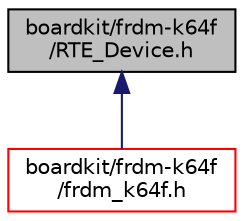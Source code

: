 digraph "boardkit/frdm-k64f/RTE_Device.h"
{
  edge [fontname="Helvetica",fontsize="10",labelfontname="Helvetica",labelfontsize="10"];
  node [fontname="Helvetica",fontsize="10",shape=record];
  Node1 [label="boardkit/frdm-k64f\l/RTE_Device.h",height=0.2,width=0.4,color="black", fillcolor="grey75", style="filled", fontcolor="black"];
  Node1 -> Node2 [dir="back",color="midnightblue",fontsize="10",style="solid",fontname="Helvetica"];
  Node2 [label="boardkit/frdm-k64f\l/frdm_k64f.h",height=0.2,width=0.4,color="red", fillcolor="white", style="filled",URL="$frdm__k64f_8h.html",tooltip="The frdm_k64f.h file defines GPIO pin mappings for FRDM-K64F board. "];
}

